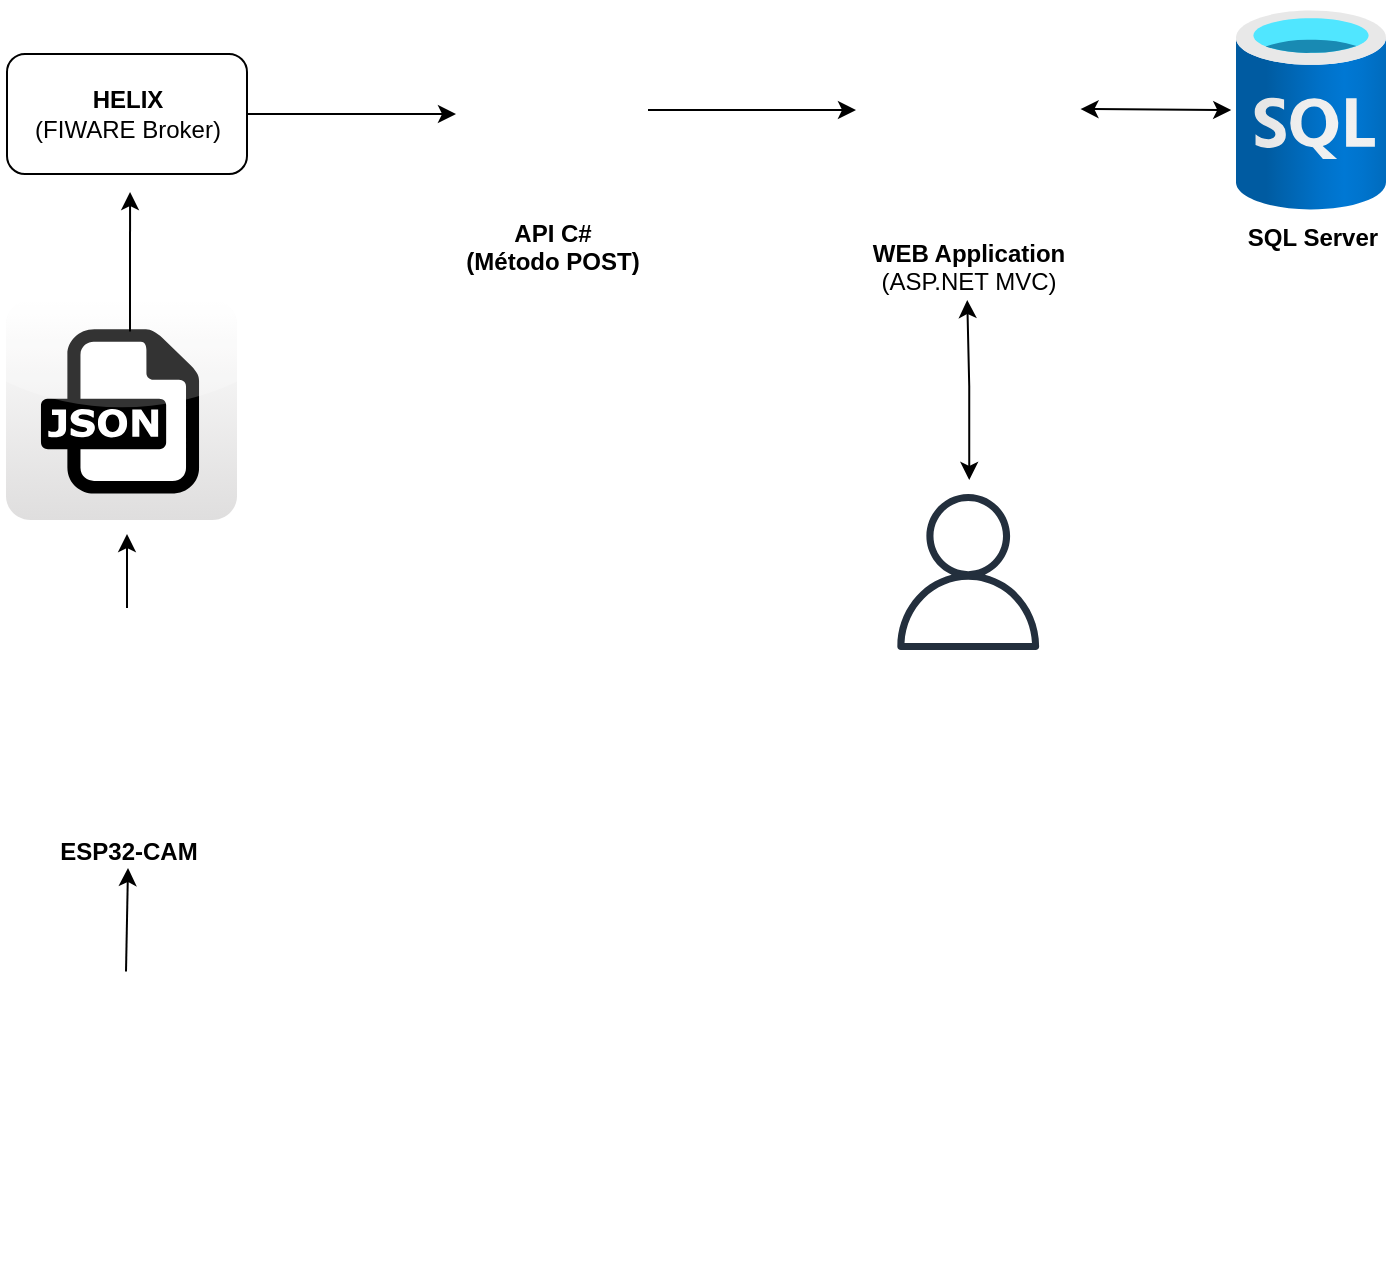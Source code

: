 <mxfile version="21.3.3" type="device">
  <diagram name="Página-1" id="cohjf_F1fFxE-DuzBMKX">
    <mxGraphModel dx="1434" dy="796" grid="1" gridSize="10" guides="1" tooltips="1" connect="1" arrows="1" fold="1" page="1" pageScale="1" pageWidth="827" pageHeight="1169" math="0" shadow="0">
      <root>
        <mxCell id="0" />
        <mxCell id="1" parent="0" />
        <mxCell id="CMQCgZ19r1uiqpWnwGcW-1" style="edgeStyle=orthogonalEdgeStyle;rounded=0;orthogonalLoop=1;jettySize=auto;html=1;" parent="1" edge="1">
          <mxGeometry relative="1" as="geometry">
            <mxPoint x="340" y="430" as="targetPoint" />
            <mxPoint x="235.5" y="430" as="sourcePoint" />
          </mxGeometry>
        </mxCell>
        <mxCell id="F1v8tkWZc9O94aru3DAG-21" value="&lt;b&gt;HELIX &lt;/b&gt;&lt;br&gt;(FIWARE Broker)" style="rounded=1;whiteSpace=wrap;html=1;" parent="1" vertex="1">
          <mxGeometry x="115.5" y="400" width="120" height="60" as="geometry" />
        </mxCell>
        <mxCell id="CMQCgZ19r1uiqpWnwGcW-2" style="edgeStyle=orthogonalEdgeStyle;rounded=0;orthogonalLoop=1;jettySize=auto;html=1;" parent="1" source="F1v8tkWZc9O94aru3DAG-23" edge="1">
          <mxGeometry relative="1" as="geometry">
            <mxPoint x="540" y="428" as="targetPoint" />
          </mxGeometry>
        </mxCell>
        <mxCell id="F1v8tkWZc9O94aru3DAG-23" value="&lt;b&gt;API C#&lt;br&gt;(Método POST)&lt;br&gt;&lt;/b&gt;" style="shape=image;html=1;verticalAlign=top;verticalLabelPosition=bottom;labelBackgroundColor=#ffffff;imageAspect=0;aspect=fixed;image=https://cdn1.iconfinder.com/data/icons/competitive-strategy-and-corporate-training/512/597_Command_computer_function_process_progress_game_gaming_genres_programing-128.png" parent="1" vertex="1">
          <mxGeometry x="340" y="380.01" width="96" height="96" as="geometry" />
        </mxCell>
        <mxCell id="F1v8tkWZc9O94aru3DAG-24" value="&lt;b&gt;WEB Application&lt;/b&gt;&lt;br&gt;(ASP.NET MVC)" style="shape=image;html=1;verticalAlign=top;verticalLabelPosition=bottom;labelBackgroundColor=#ffffff;imageAspect=0;aspect=fixed;image=https://cdn3.iconfinder.com/data/icons/forall/1062/window-128.png" parent="1" vertex="1">
          <mxGeometry x="540" y="373.87" width="112.25" height="112.25" as="geometry" />
        </mxCell>
        <mxCell id="F1v8tkWZc9O94aru3DAG-25" value="&lt;b&gt;SQL Server&lt;/b&gt;" style="image;aspect=fixed;html=1;points=[];align=center;fontSize=12;image=img/lib/azure2/databases/SQL_Database.svg;" parent="1" vertex="1">
          <mxGeometry x="730" y="378.01" width="75" height="100" as="geometry" />
        </mxCell>
        <mxCell id="F1v8tkWZc9O94aru3DAG-35" value="" style="endArrow=classic;startArrow=classic;html=1;rounded=0;" parent="1" edge="1">
          <mxGeometry width="50" height="50" relative="1" as="geometry">
            <mxPoint x="596.62" y="613" as="sourcePoint" />
            <mxPoint x="595.62" y="523" as="targetPoint" />
            <Array as="points">
              <mxPoint x="596.62" y="566" />
            </Array>
          </mxGeometry>
        </mxCell>
        <mxCell id="F1v8tkWZc9O94aru3DAG-36" value="" style="shape=image;html=1;verticalAlign=top;verticalLabelPosition=bottom;labelBackgroundColor=#ffffff;imageAspect=0;aspect=fixed;image=https://cdn4.iconfinder.com/data/icons/app-custom-ui-1/48/Basket-2-128.png" parent="1" vertex="1">
          <mxGeometry x="112" y="887" width="127" height="127" as="geometry" />
        </mxCell>
        <mxCell id="F1v8tkWZc9O94aru3DAG-38" value="" style="shape=image;html=1;verticalAlign=top;verticalLabelPosition=bottom;labelBackgroundColor=#ffffff;imageAspect=0;aspect=fixed;image=https://cdn1.iconfinder.com/data/icons/ionicons-outline-vol-2/512/qr-code-outline-128.png" parent="1" vertex="1">
          <mxGeometry x="146" y="857" width="47" height="47" as="geometry" />
        </mxCell>
        <mxCell id="F1v8tkWZc9O94aru3DAG-39" value="" style="dashed=0;outlineConnect=0;html=1;align=center;labelPosition=center;verticalLabelPosition=bottom;verticalAlign=top;shape=mxgraph.webicons.json;gradientColor=#DFDEDE" parent="1" vertex="1">
          <mxGeometry x="115" y="523" width="115.5" height="110" as="geometry" />
        </mxCell>
        <mxCell id="CMQCgZ19r1uiqpWnwGcW-3" style="edgeStyle=orthogonalEdgeStyle;rounded=0;orthogonalLoop=1;jettySize=auto;html=1;" parent="1" source="F1v8tkWZc9O94aru3DAG-41" edge="1">
          <mxGeometry relative="1" as="geometry">
            <mxPoint x="175.5" y="640" as="targetPoint" />
          </mxGeometry>
        </mxCell>
        <mxCell id="F1v8tkWZc9O94aru3DAG-41" value="&lt;b&gt;ESP32-CAM&lt;/b&gt;" style="shape=image;html=1;verticalAlign=top;verticalLabelPosition=bottom;labelBackgroundColor=#ffffff;imageAspect=0;aspect=fixed;image=https://cdn2.iconfinder.com/data/icons/mobile-and-internet-business/285/qr_code-128.png" parent="1" vertex="1">
          <mxGeometry x="121.5" y="677" width="108" height="108" as="geometry" />
        </mxCell>
        <mxCell id="F1v8tkWZc9O94aru3DAG-47" value="" style="endArrow=classic;html=1;rounded=0;entryX=0.446;entryY=1.1;entryDx=0;entryDy=0;entryPerimeter=0;" parent="1" edge="1">
          <mxGeometry width="50" height="50" relative="1" as="geometry">
            <mxPoint x="177" y="538.75" as="sourcePoint" />
            <mxPoint x="177.02" y="469" as="targetPoint" />
          </mxGeometry>
        </mxCell>
        <mxCell id="F1v8tkWZc9O94aru3DAG-48" value="" style="endArrow=classic;html=1;rounded=0;" parent="1" edge="1">
          <mxGeometry width="50" height="50" relative="1" as="geometry">
            <mxPoint x="175" y="858.75" as="sourcePoint" />
            <mxPoint x="176" y="807" as="targetPoint" />
          </mxGeometry>
        </mxCell>
        <mxCell id="BRCcPJwgwSna5jbiU_DD-1" value="" style="sketch=0;outlineConnect=0;fontColor=#232F3E;gradientColor=none;fillColor=#232F3D;strokeColor=none;dashed=0;verticalLabelPosition=bottom;verticalAlign=top;align=center;html=1;fontSize=12;fontStyle=0;aspect=fixed;pointerEvents=1;shape=mxgraph.aws4.user;" parent="1" vertex="1">
          <mxGeometry x="557.12" y="620" width="78" height="78" as="geometry" />
        </mxCell>
        <mxCell id="3FYi0QQhMxSfJKBoUvwt-2" value="" style="endArrow=classic;startArrow=classic;html=1;rounded=0;" edge="1" parent="1">
          <mxGeometry width="50" height="50" relative="1" as="geometry">
            <mxPoint x="652.25" y="427.51" as="sourcePoint" />
            <mxPoint x="727.61" y="428.01" as="targetPoint" />
          </mxGeometry>
        </mxCell>
      </root>
    </mxGraphModel>
  </diagram>
</mxfile>
